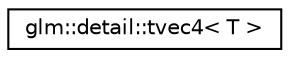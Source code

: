 digraph "Graphical Class Hierarchy"
{
  edge [fontname="Helvetica",fontsize="10",labelfontname="Helvetica",labelfontsize="10"];
  node [fontname="Helvetica",fontsize="10",shape=record];
  rankdir="LR";
  Node1 [label="glm::detail::tvec4\< T \>",height=0.2,width=0.4,color="black", fillcolor="white", style="filled",URL="$structglm_1_1detail_1_1tvec4.html"];
}
